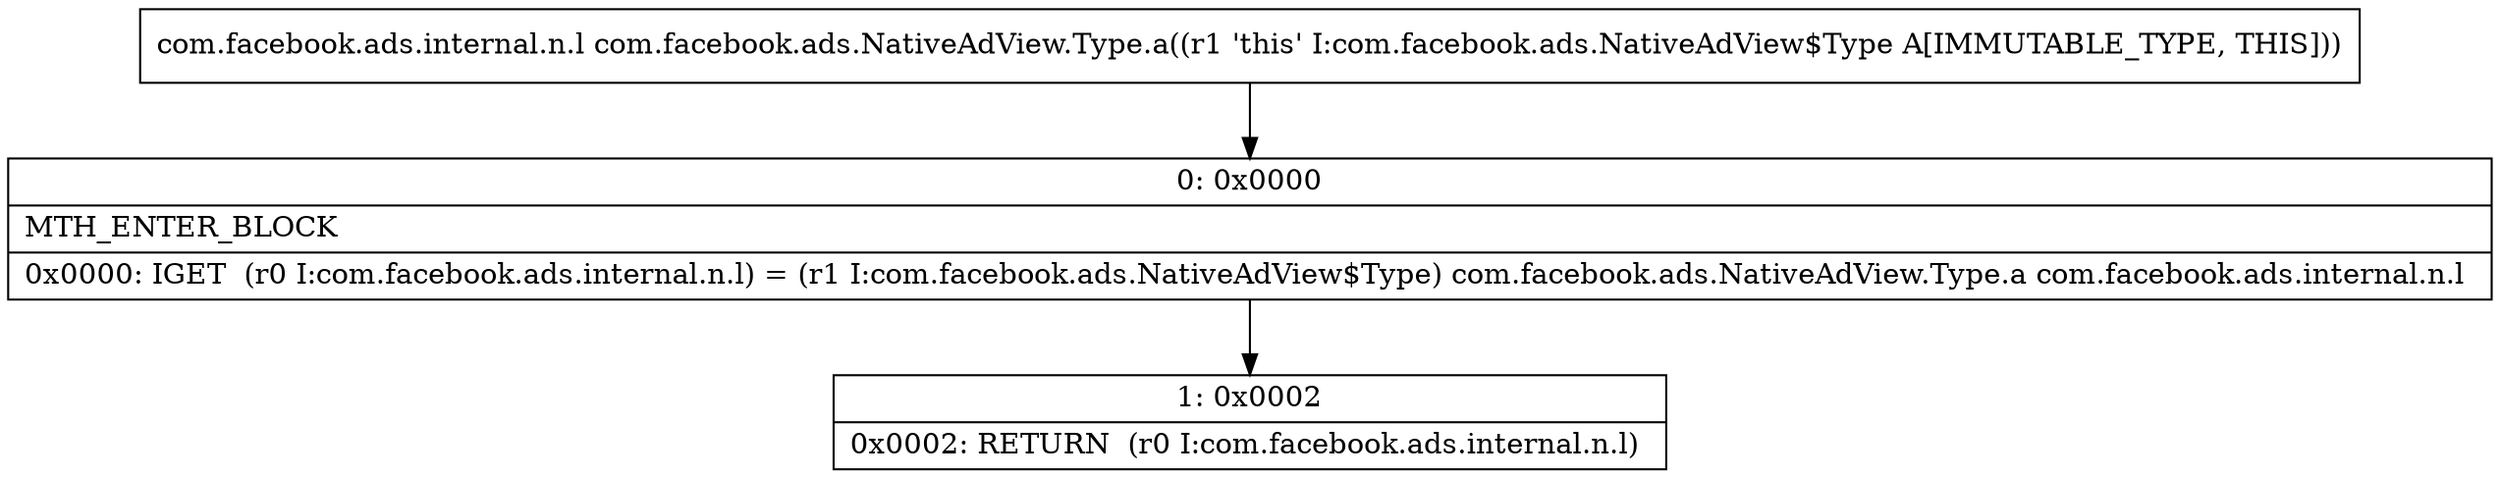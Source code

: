 digraph "CFG forcom.facebook.ads.NativeAdView.Type.a()Lcom\/facebook\/ads\/internal\/n\/l;" {
Node_0 [shape=record,label="{0\:\ 0x0000|MTH_ENTER_BLOCK\l|0x0000: IGET  (r0 I:com.facebook.ads.internal.n.l) = (r1 I:com.facebook.ads.NativeAdView$Type) com.facebook.ads.NativeAdView.Type.a com.facebook.ads.internal.n.l \l}"];
Node_1 [shape=record,label="{1\:\ 0x0002|0x0002: RETURN  (r0 I:com.facebook.ads.internal.n.l) \l}"];
MethodNode[shape=record,label="{com.facebook.ads.internal.n.l com.facebook.ads.NativeAdView.Type.a((r1 'this' I:com.facebook.ads.NativeAdView$Type A[IMMUTABLE_TYPE, THIS])) }"];
MethodNode -> Node_0;
Node_0 -> Node_1;
}

